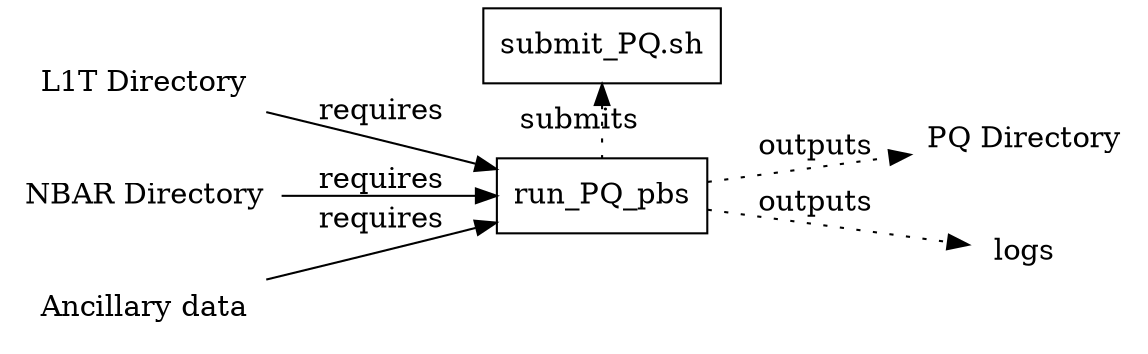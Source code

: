 digraph pq {

        rankdir = LR;
# Luigi tasks


# scripts

    { rank=same
        submit_sh[shape=box, label="submit_PQ.sh"]
        run_PQ_pbs[shape=box, label="run_PQ_pbs"]
    }

# Targets


	L1T_ProductDataset [shape=DatabaseShape, peripheries=0, label="L1T Directory"]
	NBAR_ProductDataset [shape=DatabaseShape, peripheries=0, label="NBAR Directory"]
	PQ_ProductDataset [shape=DatabaseShape, peripheries=0, label="PQ Directory"]
	Ancillary_data [shape=DatabaseShape, peripheries=0, label="Ancillary data"]
	logs [shape=DatabaseShape, peripheries=0, label="logs"]

# Outputs
	run_PQ_pbs -> PQ_ProductDataset [style=dotted, label="outputs"]
	run_PQ_pbs -> logs [style=dotted, label="outputs"]

# Requires

	L1T_ProductDataset -> run_PQ_pbs [label="requires"]
	NBAR_ProductDataset -> run_PQ_pbs [label="requires"]
	Ancillary_data  -> run_PQ_pbs[label="requires"]

# Submissions

        submit_sh -> run_PQ_pbs [style=dotted, label="submits", dir=back]
}
